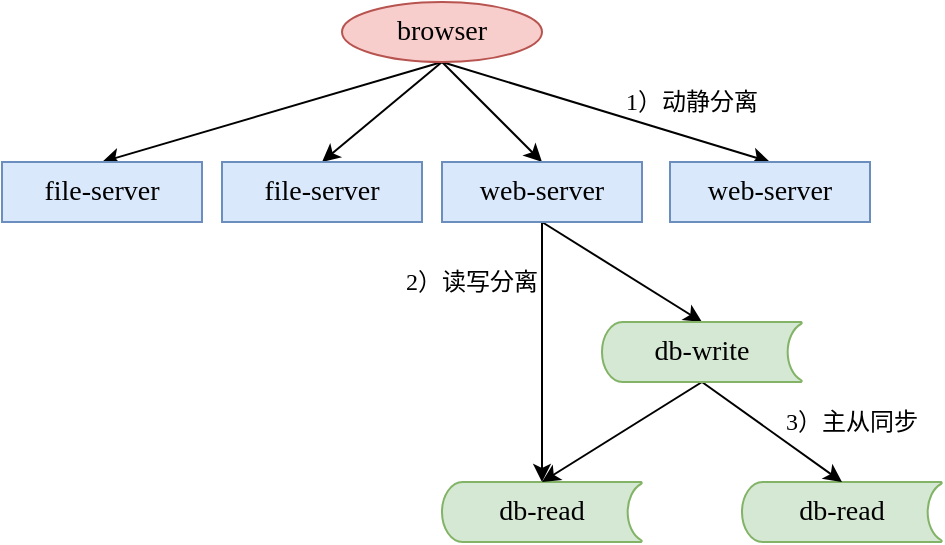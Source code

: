 <mxfile version="12.9.9" type="device" pages="2"><diagram id="GzY7-B1AYlK7rQI2NJoM" name="伪分布式系统"><mxGraphModel dx="1072" dy="792" grid="1" gridSize="10" guides="1" tooltips="1" connect="1" arrows="1" fold="1" page="1" pageScale="1" pageWidth="827" pageHeight="1169" math="0" shadow="0"><root><mxCell id="0"/><mxCell id="1" parent="0"/><mxCell id="A6BIaOkq_SP_VmYK2I30-1" style="rounded=0;orthogonalLoop=1;jettySize=auto;html=1;exitX=0.5;exitY=1;exitDx=0;exitDy=0;entryX=0.5;entryY=0;entryDx=0;entryDy=0;fontSize=14;fontFamily=Verdana;" edge="1" parent="1" source="A6BIaOkq_SP_VmYK2I30-5" target="A6BIaOkq_SP_VmYK2I30-8"><mxGeometry relative="1" as="geometry"/></mxCell><mxCell id="A6BIaOkq_SP_VmYK2I30-2" style="edgeStyle=none;rounded=0;orthogonalLoop=1;jettySize=auto;html=1;exitX=0.5;exitY=1;exitDx=0;exitDy=0;entryX=0.5;entryY=0;entryDx=0;entryDy=0;endArrow=classic;endFill=1;fontFamily=Verdana;fontSize=12;" edge="1" parent="1" source="A6BIaOkq_SP_VmYK2I30-5" target="A6BIaOkq_SP_VmYK2I30-10"><mxGeometry relative="1" as="geometry"/></mxCell><mxCell id="A6BIaOkq_SP_VmYK2I30-3" style="edgeStyle=none;rounded=0;orthogonalLoop=1;jettySize=auto;html=1;exitX=0.5;exitY=1;exitDx=0;exitDy=0;entryX=0.5;entryY=0;entryDx=0;entryDy=0;endArrow=classic;endFill=1;fontFamily=Verdana;fontSize=12;" edge="1" parent="1" source="A6BIaOkq_SP_VmYK2I30-5" target="A6BIaOkq_SP_VmYK2I30-11"><mxGeometry relative="1" as="geometry"/></mxCell><mxCell id="A6BIaOkq_SP_VmYK2I30-4" style="edgeStyle=none;rounded=0;orthogonalLoop=1;jettySize=auto;html=1;exitX=0.5;exitY=1;exitDx=0;exitDy=0;entryX=0.5;entryY=0;entryDx=0;entryDy=0;endArrow=classic;endFill=1;fontFamily=Verdana;fontSize=12;" edge="1" parent="1" source="A6BIaOkq_SP_VmYK2I30-5" target="A6BIaOkq_SP_VmYK2I30-12"><mxGeometry relative="1" as="geometry"/></mxCell><mxCell id="A6BIaOkq_SP_VmYK2I30-5" value="browser" style="ellipse;whiteSpace=wrap;html=1;fontSize=14;fillColor=#f8cecc;strokeColor=#b85450;fontFamily=Verdana;" vertex="1" parent="1"><mxGeometry x="250" y="100" width="100" height="30" as="geometry"/></mxCell><mxCell id="A6BIaOkq_SP_VmYK2I30-6" style="edgeStyle=orthogonalEdgeStyle;rounded=0;orthogonalLoop=1;jettySize=auto;html=1;exitX=0.5;exitY=1;exitDx=0;exitDy=0;fontSize=14;fontFamily=Verdana;" edge="1" parent="1" source="A6BIaOkq_SP_VmYK2I30-8" target="A6BIaOkq_SP_VmYK2I30-9"><mxGeometry relative="1" as="geometry"/></mxCell><mxCell id="A6BIaOkq_SP_VmYK2I30-7" style="edgeStyle=none;rounded=0;orthogonalLoop=1;jettySize=auto;html=1;exitX=0.5;exitY=1;exitDx=0;exitDy=0;entryX=0.5;entryY=0;entryDx=0;entryDy=0;entryPerimeter=0;endArrow=classic;endFill=1;fontFamily=Verdana;fontSize=12;" edge="1" parent="1" source="A6BIaOkq_SP_VmYK2I30-8" target="A6BIaOkq_SP_VmYK2I30-16"><mxGeometry relative="1" as="geometry"/></mxCell><mxCell id="A6BIaOkq_SP_VmYK2I30-8" value="web-server" style="rounded=0;whiteSpace=wrap;html=1;fontSize=14;fillColor=#dae8fc;strokeColor=#6c8ebf;fontFamily=Verdana;" vertex="1" parent="1"><mxGeometry x="300" y="180" width="100" height="30" as="geometry"/></mxCell><mxCell id="A6BIaOkq_SP_VmYK2I30-9" value="db-read" style="strokeWidth=1;html=1;shape=mxgraph.flowchart.stored_data;whiteSpace=wrap;fontSize=14;fillColor=#d5e8d4;strokeColor=#82b366;fontFamily=Verdana;" vertex="1" parent="1"><mxGeometry x="300" y="340" width="100" height="30" as="geometry"/></mxCell><mxCell id="A6BIaOkq_SP_VmYK2I30-10" value="web-server" style="rounded=0;whiteSpace=wrap;html=1;fontSize=14;fillColor=#dae8fc;strokeColor=#6c8ebf;fontFamily=Verdana;" vertex="1" parent="1"><mxGeometry x="414" y="180" width="100" height="30" as="geometry"/></mxCell><mxCell id="A6BIaOkq_SP_VmYK2I30-11" value="file-server" style="rounded=0;whiteSpace=wrap;html=1;fontSize=14;fillColor=#dae8fc;strokeColor=#6c8ebf;fontFamily=Verdana;" vertex="1" parent="1"><mxGeometry x="190" y="180" width="100" height="30" as="geometry"/></mxCell><mxCell id="A6BIaOkq_SP_VmYK2I30-12" value="file-server" style="rounded=0;whiteSpace=wrap;html=1;fontSize=14;fillColor=#dae8fc;strokeColor=#6c8ebf;fontFamily=Verdana;" vertex="1" parent="1"><mxGeometry x="80" y="180" width="100" height="30" as="geometry"/></mxCell><mxCell id="A6BIaOkq_SP_VmYK2I30-13" value="db-read" style="strokeWidth=1;html=1;shape=mxgraph.flowchart.stored_data;whiteSpace=wrap;fontSize=14;fillColor=#d5e8d4;strokeColor=#82b366;fontFamily=Verdana;" vertex="1" parent="1"><mxGeometry x="450" y="340" width="100" height="30" as="geometry"/></mxCell><mxCell id="A6BIaOkq_SP_VmYK2I30-14" style="edgeStyle=none;rounded=0;orthogonalLoop=1;jettySize=auto;html=1;exitX=0.5;exitY=1;exitDx=0;exitDy=0;exitPerimeter=0;entryX=0.5;entryY=0;entryDx=0;entryDy=0;entryPerimeter=0;endArrow=classic;endFill=1;fontFamily=Verdana;fontSize=12;" edge="1" parent="1" source="A6BIaOkq_SP_VmYK2I30-16" target="A6BIaOkq_SP_VmYK2I30-9"><mxGeometry relative="1" as="geometry"/></mxCell><mxCell id="A6BIaOkq_SP_VmYK2I30-15" style="edgeStyle=none;rounded=0;orthogonalLoop=1;jettySize=auto;html=1;exitX=0.5;exitY=1;exitDx=0;exitDy=0;exitPerimeter=0;entryX=0.5;entryY=0;entryDx=0;entryDy=0;entryPerimeter=0;endArrow=classic;endFill=1;fontFamily=Verdana;fontSize=12;" edge="1" parent="1" source="A6BIaOkq_SP_VmYK2I30-16" target="A6BIaOkq_SP_VmYK2I30-13"><mxGeometry relative="1" as="geometry"/></mxCell><mxCell id="A6BIaOkq_SP_VmYK2I30-16" value="db-write" style="strokeWidth=1;html=1;shape=mxgraph.flowchart.stored_data;whiteSpace=wrap;fontSize=14;fillColor=#d5e8d4;strokeColor=#82b366;fontFamily=Verdana;" vertex="1" parent="1"><mxGeometry x="380" y="260" width="100" height="30" as="geometry"/></mxCell><mxCell id="A6BIaOkq_SP_VmYK2I30-17" value="1）动静分离" style="text;html=1;strokeColor=none;fillColor=none;align=center;verticalAlign=middle;whiteSpace=wrap;rounded=0;fontFamily=Verdana;fontSize=12;" vertex="1" parent="1"><mxGeometry x="390" y="140" width="70" height="20" as="geometry"/></mxCell><mxCell id="A6BIaOkq_SP_VmYK2I30-18" value="2）读写分离" style="text;html=1;strokeColor=none;fillColor=none;align=center;verticalAlign=middle;whiteSpace=wrap;rounded=0;fontFamily=Verdana;fontSize=12;" vertex="1" parent="1"><mxGeometry x="280" y="230" width="70" height="20" as="geometry"/></mxCell><mxCell id="A6BIaOkq_SP_VmYK2I30-19" value="3）主从同步" style="text;html=1;strokeColor=none;fillColor=none;align=center;verticalAlign=middle;whiteSpace=wrap;rounded=0;fontFamily=Verdana;fontSize=12;" vertex="1" parent="1"><mxGeometry x="470" y="300" width="70" height="20" as="geometry"/></mxCell></root></mxGraphModel></diagram><diagram id="e4Un4xEjIXPGUB4AOFex" name="垂直拆分系统"><mxGraphModel dx="1072" dy="792" grid="1" gridSize="10" guides="1" tooltips="1" connect="1" arrows="1" fold="1" page="1" pageScale="1" pageWidth="827" pageHeight="1169" math="0" shadow="0"><root><mxCell id="3tmOP--fnhE-NwrdG6wF-0"/><mxCell id="3tmOP--fnhE-NwrdG6wF-1" parent="3tmOP--fnhE-NwrdG6wF-0"/><mxCell id="3tmOP--fnhE-NwrdG6wF-2" style="rounded=0;orthogonalLoop=1;jettySize=auto;html=1;exitX=0.5;exitY=1;exitDx=0;exitDy=0;entryX=0.5;entryY=0;entryDx=0;entryDy=0;fontSize=14;fontFamily=Verdana;" edge="1" parent="3tmOP--fnhE-NwrdG6wF-1" source="3tmOP--fnhE-NwrdG6wF-6" target="3tmOP--fnhE-NwrdG6wF-8"><mxGeometry relative="1" as="geometry"/></mxCell><mxCell id="3tmOP--fnhE-NwrdG6wF-3" style="edgeStyle=none;rounded=0;orthogonalLoop=1;jettySize=auto;html=1;exitX=0.5;exitY=1;exitDx=0;exitDy=0;entryX=0.5;entryY=0;entryDx=0;entryDy=0;endArrow=classic;endFill=1;fontFamily=Verdana;fontSize=12;" edge="1" parent="3tmOP--fnhE-NwrdG6wF-1" source="3tmOP--fnhE-NwrdG6wF-6" target="3tmOP--fnhE-NwrdG6wF-12"><mxGeometry relative="1" as="geometry"/></mxCell><mxCell id="3tmOP--fnhE-NwrdG6wF-4" style="edgeStyle=none;rounded=0;orthogonalLoop=1;jettySize=auto;html=1;exitX=0.5;exitY=1;exitDx=0;exitDy=0;entryX=0.5;entryY=0;entryDx=0;entryDy=0;endArrow=classic;endFill=1;fontFamily=Verdana;fontSize=12;" edge="1" parent="3tmOP--fnhE-NwrdG6wF-1" source="3tmOP--fnhE-NwrdG6wF-6" target="3tmOP--fnhE-NwrdG6wF-14"><mxGeometry relative="1" as="geometry"/></mxCell><mxCell id="3tmOP--fnhE-NwrdG6wF-5" style="edgeStyle=none;rounded=0;orthogonalLoop=1;jettySize=auto;html=1;exitX=0.5;exitY=1;exitDx=0;exitDy=0;entryX=0.5;entryY=0;entryDx=0;entryDy=0;endArrow=classic;endFill=1;fontFamily=Verdana;fontSize=12;" edge="1" parent="3tmOP--fnhE-NwrdG6wF-1" source="3tmOP--fnhE-NwrdG6wF-6" target="3tmOP--fnhE-NwrdG6wF-15"><mxGeometry relative="1" as="geometry"/></mxCell><mxCell id="3tmOP--fnhE-NwrdG6wF-6" value="browser" style="ellipse;whiteSpace=wrap;html=1;fontSize=14;fillColor=#f8cecc;strokeColor=#b85450;fontFamily=Verdana;" vertex="1" parent="3tmOP--fnhE-NwrdG6wF-1"><mxGeometry x="250" y="100" width="100" height="30" as="geometry"/></mxCell><mxCell id="3tmOP--fnhE-NwrdG6wF-7" style="edgeStyle=none;rounded=0;orthogonalLoop=1;jettySize=auto;html=1;exitX=0.5;exitY=1;exitDx=0;exitDy=0;endArrow=classic;endFill=1;fontFamily=Verdana;fontSize=12;" edge="1" parent="3tmOP--fnhE-NwrdG6wF-1" source="3tmOP--fnhE-NwrdG6wF-8" target="3tmOP--fnhE-NwrdG6wF-25"><mxGeometry relative="1" as="geometry"/></mxCell><mxCell id="3tmOP--fnhE-NwrdG6wF-8" value="列表页" style="rounded=0;whiteSpace=wrap;html=1;fontSize=14;fillColor=#dae8fc;strokeColor=#6c8ebf;fontFamily=Verdana;" vertex="1" parent="3tmOP--fnhE-NwrdG6wF-1"><mxGeometry x="300" y="180" width="100" height="30" as="geometry"/></mxCell><mxCell id="3tmOP--fnhE-NwrdG6wF-9" style="edgeStyle=none;rounded=0;orthogonalLoop=1;jettySize=auto;html=1;exitX=0.5;exitY=1;exitDx=0;exitDy=0;exitPerimeter=0;entryX=0.5;entryY=0;entryDx=0;entryDy=0;entryPerimeter=0;endArrow=classic;endFill=1;fontFamily=Verdana;fontSize=12;" edge="1" parent="3tmOP--fnhE-NwrdG6wF-1" source="3tmOP--fnhE-NwrdG6wF-10" target="3tmOP--fnhE-NwrdG6wF-20"><mxGeometry relative="1" as="geometry"/></mxCell><mxCell id="3tmOP--fnhE-NwrdG6wF-10" value="user-W" style="strokeWidth=1;html=1;shape=mxgraph.flowchart.stored_data;whiteSpace=wrap;fontSize=14;fillColor=#d5e8d4;strokeColor=#82b366;fontFamily=Verdana;" vertex="1" parent="3tmOP--fnhE-NwrdG6wF-1"><mxGeometry x="190" y="260" width="100" height="30" as="geometry"/></mxCell><mxCell id="3tmOP--fnhE-NwrdG6wF-11" style="edgeStyle=none;rounded=0;orthogonalLoop=1;jettySize=auto;html=1;exitX=0.5;exitY=1;exitDx=0;exitDy=0;endArrow=classic;endFill=1;fontFamily=Verdana;fontSize=12;entryX=0.835;entryY=0;entryDx=0;entryDy=0;entryPerimeter=0;" edge="1" parent="3tmOP--fnhE-NwrdG6wF-1" source="3tmOP--fnhE-NwrdG6wF-12" target="3tmOP--fnhE-NwrdG6wF-25"><mxGeometry relative="1" as="geometry"><mxPoint x="530" y="230" as="targetPoint"/></mxGeometry></mxCell><mxCell id="3tmOP--fnhE-NwrdG6wF-12" value="最终页" style="rounded=0;whiteSpace=wrap;html=1;fontSize=14;fillColor=#dae8fc;strokeColor=#6c8ebf;fontFamily=Verdana;" vertex="1" parent="3tmOP--fnhE-NwrdG6wF-1"><mxGeometry x="414" y="180" width="100" height="30" as="geometry"/></mxCell><mxCell id="3tmOP--fnhE-NwrdG6wF-13" style="edgeStyle=none;rounded=0;orthogonalLoop=1;jettySize=auto;html=1;exitX=0.5;exitY=1;exitDx=0;exitDy=0;endArrow=classic;endFill=1;fontFamily=Verdana;fontSize=12;entryX=0.176;entryY=0;entryDx=0;entryDy=0;entryPerimeter=0;" edge="1" parent="3tmOP--fnhE-NwrdG6wF-1" source="3tmOP--fnhE-NwrdG6wF-14" target="3tmOP--fnhE-NwrdG6wF-25"><mxGeometry relative="1" as="geometry"><mxPoint x="250" y="230" as="targetPoint"/></mxGeometry></mxCell><mxCell id="3tmOP--fnhE-NwrdG6wF-14" value="发布页" style="rounded=0;whiteSpace=wrap;html=1;fontSize=14;fillColor=#dae8fc;strokeColor=#6c8ebf;fontFamily=Verdana;" vertex="1" parent="3tmOP--fnhE-NwrdG6wF-1"><mxGeometry x="190" y="180" width="100" height="30" as="geometry"/></mxCell><mxCell id="3tmOP--fnhE-NwrdG6wF-15" value="首页" style="rounded=0;whiteSpace=wrap;html=1;fontSize=14;fillColor=#dae8fc;strokeColor=#6c8ebf;fontFamily=Verdana;" vertex="1" parent="3tmOP--fnhE-NwrdG6wF-1"><mxGeometry x="80" y="180" width="100" height="30" as="geometry"/></mxCell><mxCell id="3tmOP--fnhE-NwrdG6wF-16" style="edgeStyle=none;rounded=0;orthogonalLoop=1;jettySize=auto;html=1;exitX=0.5;exitY=1;exitDx=0;exitDy=0;exitPerimeter=0;endArrow=classic;endFill=1;fontFamily=Verdana;fontSize=12;" edge="1" parent="3tmOP--fnhE-NwrdG6wF-1" source="3tmOP--fnhE-NwrdG6wF-17" target="3tmOP--fnhE-NwrdG6wF-21"><mxGeometry relative="1" as="geometry"/></mxCell><mxCell id="3tmOP--fnhE-NwrdG6wF-17" value="info-W" style="strokeWidth=1;html=1;shape=mxgraph.flowchart.stored_data;whiteSpace=wrap;fontSize=14;fillColor=#d5e8d4;strokeColor=#82b366;fontFamily=Verdana;" vertex="1" parent="3tmOP--fnhE-NwrdG6wF-1"><mxGeometry x="414" y="260" width="100" height="30" as="geometry"/></mxCell><mxCell id="3tmOP--fnhE-NwrdG6wF-18" style="edgeStyle=none;rounded=0;orthogonalLoop=1;jettySize=auto;html=1;exitX=0.5;exitY=1;exitDx=0;exitDy=0;exitPerimeter=0;endArrow=classic;endFill=1;fontFamily=Verdana;fontSize=12;" edge="1" parent="3tmOP--fnhE-NwrdG6wF-1" source="3tmOP--fnhE-NwrdG6wF-19" target="3tmOP--fnhE-NwrdG6wF-22"><mxGeometry relative="1" as="geometry"/></mxCell><mxCell id="3tmOP--fnhE-NwrdG6wF-19" value="classify-W" style="strokeWidth=1;html=1;shape=mxgraph.flowchart.stored_data;whiteSpace=wrap;fontSize=14;fillColor=#d5e8d4;strokeColor=#82b366;fontFamily=Verdana;" vertex="1" parent="3tmOP--fnhE-NwrdG6wF-1"><mxGeometry x="300" y="260" width="100" height="30" as="geometry"/></mxCell><mxCell id="3tmOP--fnhE-NwrdG6wF-20" value="user-R" style="strokeWidth=1;html=1;shape=mxgraph.flowchart.stored_data;whiteSpace=wrap;fontSize=14;fillColor=#d5e8d4;strokeColor=#82b366;fontFamily=Verdana;" vertex="1" parent="3tmOP--fnhE-NwrdG6wF-1"><mxGeometry x="190" y="320" width="100" height="30" as="geometry"/></mxCell><mxCell id="3tmOP--fnhE-NwrdG6wF-21" value="info-R" style="strokeWidth=1;html=1;shape=mxgraph.flowchart.stored_data;whiteSpace=wrap;fontSize=14;fillColor=#d5e8d4;strokeColor=#82b366;fontFamily=Verdana;" vertex="1" parent="3tmOP--fnhE-NwrdG6wF-1"><mxGeometry x="414" y="320" width="100" height="30" as="geometry"/></mxCell><mxCell id="3tmOP--fnhE-NwrdG6wF-22" value="classify-R" style="strokeWidth=1;html=1;shape=mxgraph.flowchart.stored_data;whiteSpace=wrap;fontSize=14;fillColor=#d5e8d4;strokeColor=#82b366;fontFamily=Verdana;" vertex="1" parent="3tmOP--fnhE-NwrdG6wF-1"><mxGeometry x="300" y="320" width="100" height="30" as="geometry"/></mxCell><mxCell id="3tmOP--fnhE-NwrdG6wF-23" value="业务集群" style="text;html=1;strokeColor=none;fillColor=none;align=center;verticalAlign=middle;whiteSpace=wrap;rounded=0;fontFamily=Verdana;fontSize=12;" vertex="1" parent="3tmOP--fnhE-NwrdG6wF-1"><mxGeometry x="105" y="210" width="50" height="20" as="geometry"/></mxCell><mxCell id="3tmOP--fnhE-NwrdG6wF-24" style="edgeStyle=none;rounded=0;orthogonalLoop=1;jettySize=auto;html=1;exitX=1;exitY=0.5;exitDx=0;exitDy=0;entryX=0;entryY=0.5;entryDx=0;entryDy=0;entryPerimeter=0;endArrow=none;endFill=0;fontFamily=Verdana;fontSize=12;" edge="1" parent="3tmOP--fnhE-NwrdG6wF-1" source="3tmOP--fnhE-NwrdG6wF-25" target="3tmOP--fnhE-NwrdG6wF-29"><mxGeometry relative="1" as="geometry"/></mxCell><mxCell id="3tmOP--fnhE-NwrdG6wF-25" value="" style="rounded=0;whiteSpace=wrap;html=1;fontFamily=Verdana;fontSize=12;fillColor=none;" vertex="1" parent="3tmOP--fnhE-NwrdG6wF-1"><mxGeometry x="180" y="250" width="340" height="110" as="geometry"/></mxCell><mxCell id="3tmOP--fnhE-NwrdG6wF-26" value="数据库集群" style="text;html=1;strokeColor=none;fillColor=none;align=center;verticalAlign=middle;whiteSpace=wrap;rounded=0;fontFamily=Verdana;fontSize=12;" vertex="1" parent="3tmOP--fnhE-NwrdG6wF-1"><mxGeometry x="317.5" y="360" width="65" height="20" as="geometry"/></mxCell><mxCell id="3tmOP--fnhE-NwrdG6wF-27" value="业务逻辑垂直拆分" style="strokeWidth=1;html=1;shape=mxgraph.flowchart.annotation_1;align=left;pointerEvents=1;fillColor=none;fontFamily=Verdana;fontSize=12;" vertex="1" parent="3tmOP--fnhE-NwrdG6wF-1"><mxGeometry x="550" y="178.75" width="40" height="32.5" as="geometry"/></mxCell><mxCell id="3tmOP--fnhE-NwrdG6wF-28" value="" style="endArrow=none;html=1;fontFamily=Verdana;fontSize=12;entryX=0;entryY=0.5;entryDx=0;entryDy=0;entryPerimeter=0;exitX=1;exitY=0.5;exitDx=0;exitDy=0;" edge="1" parent="3tmOP--fnhE-NwrdG6wF-1" source="3tmOP--fnhE-NwrdG6wF-12" target="3tmOP--fnhE-NwrdG6wF-27"><mxGeometry width="50" height="50" relative="1" as="geometry"><mxPoint x="390" y="430" as="sourcePoint"/><mxPoint x="440" y="380" as="targetPoint"/></mxGeometry></mxCell><mxCell id="3tmOP--fnhE-NwrdG6wF-29" value="数据库垂直拆分" style="strokeWidth=1;html=1;shape=mxgraph.flowchart.annotation_1;align=left;pointerEvents=1;fillColor=none;fontFamily=Verdana;fontSize=12;" vertex="1" parent="3tmOP--fnhE-NwrdG6wF-1"><mxGeometry x="550" y="288.75" width="40" height="32.5" as="geometry"/></mxCell></root></mxGraphModel></diagram></mxfile>